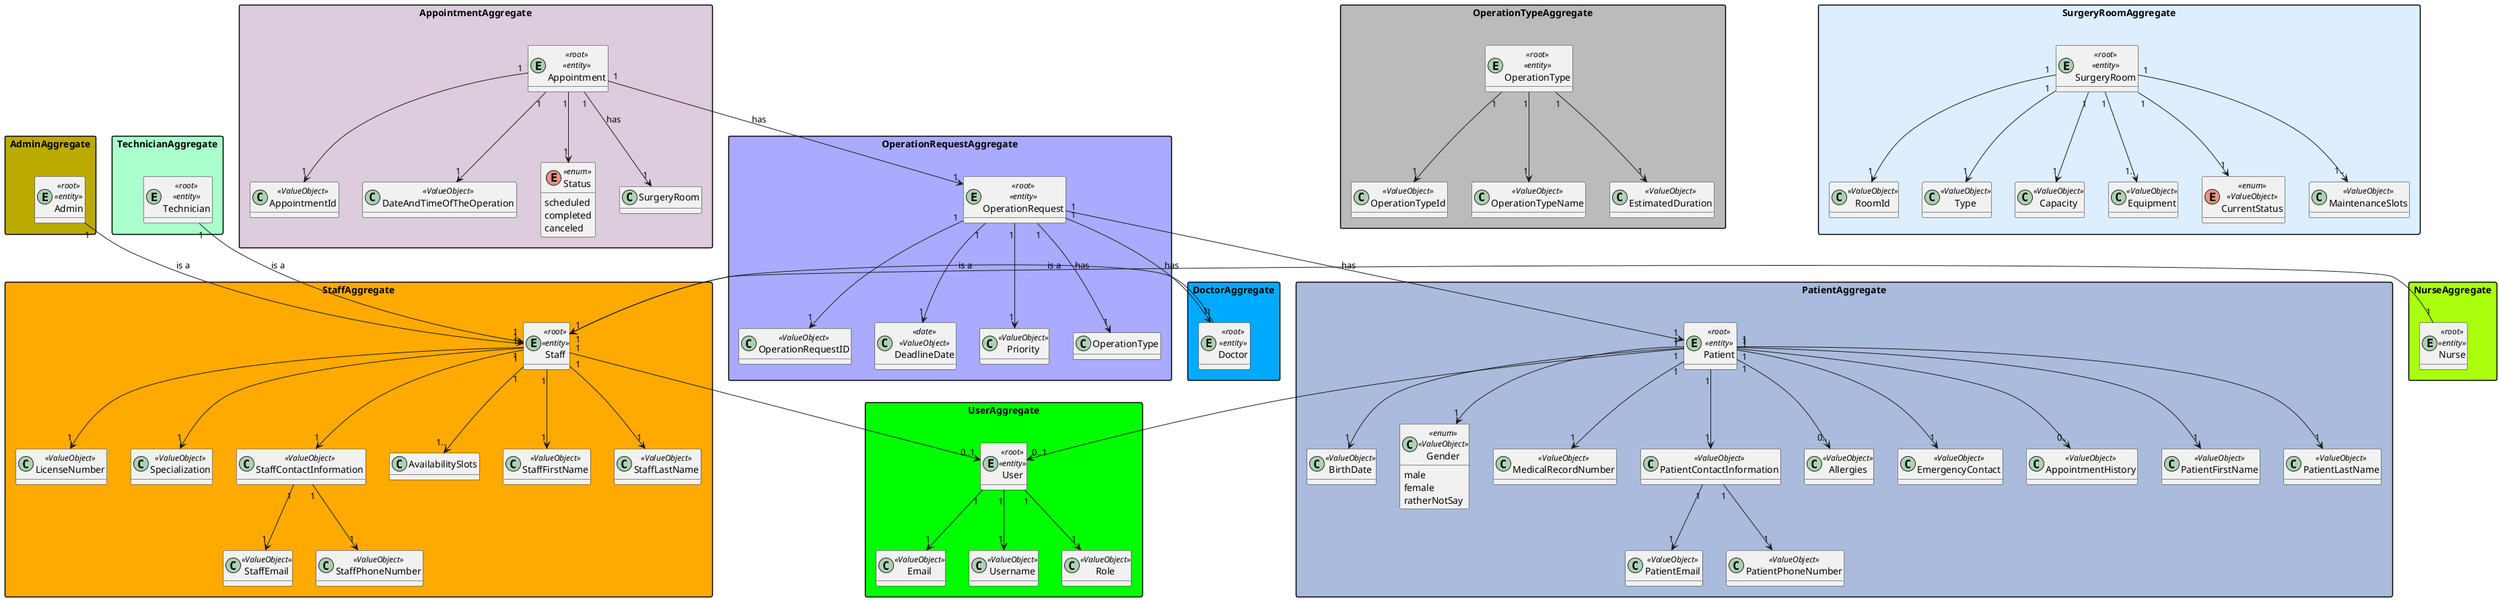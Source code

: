 @startuml

skinparam packageStyle rectangle
skinparam package {
    BackgroundColor #ffffff
    BorderColor #000000
}

hide methods

package UserAggregate #00ff00 {
    entity User <<root>> <<entity>> {}
    class Email <<ValueObject>> {}
    class Username <<ValueObject>> {}
    class Role <<ValueObject>> {}

    User "1" --> "1" Email 
    User "1" --> "1" Username
    User "1" --> "1" Role 
}

package StaffAggregate #ffaa00 {
    entity Staff <<root>> <<entity>> {}

    class LicenseNumber <<ValueObject>> {}
    class Specialization <<ValueObject>> {}  /' needs to be checked if its value '/
    class StaffContactInformation <<ValueObject>> {}
    class StaffEmail<<ValueObject>> {}
    class StaffPhoneNumber<<ValueObject>> {}
    class AvailabilitySlots {}
    class StaffFirstName <<ValueObject>> {}
    class StaffLastName <<ValueObject>> {}

    Staff "1" --> "0..1" User
    Staff "1" --> "1" LicenseNumber
    Staff "1" --> "1" Specialization
    Staff "1" --> "1" StaffContactInformation
    Staff "1" --> "1.." AvailabilitySlots
    Staff "1" --> "1" StaffFirstName
    Staff "1" --> "1" StaffLastName
    StaffContactInformation "1" --> "1" StaffEmail
    StaffContactInformation "1" --> "1" StaffPhoneNumber
}

package PatientAggregate #aabbdd {
    entity Patient <<root>> <<entity>> {}
    class BirthDate <<ValueObject>> {}
    class Gender <<enum>> <<ValueObject>> {
        male 
        female
        ratherNotSay
    }
    class MedicalRecordNumber <<ValueObject>> {}
    class PatientContactInformation <<ValueObject>> {} /' Repeated class '/
    class PatientEmail<<ValueObject>> {}
    class PatientPhoneNumber<<ValueObject>> {}
    class Allergies <<ValueObject>> {}
    class EmergencyContact <<ValueObject>> {}
    class AppointmentHistory <<ValueObject>> {}
    class PatientFirstName <<ValueObject>> {}
    class PatientLastName <<ValueObject>> {}

    Patient "1" --> "0..1" User 
    Patient "1" --> "1" BirthDate 
    Patient "1" --> "1" Gender 
    Patient "1" --> "1" MedicalRecordNumber 
    Patient "1" --> "1" PatientContactInformation 
    Patient "1" --> "0.." Allergies
    Patient "1" --> "1" EmergencyContact
    Patient "1" --> "0.." AppointmentHistory 
    Patient "1" --> "1" PatientFirstName
    Patient "1" --> "1" PatientLastName
    PatientContactInformation "1" --> "1" PatientEmail
    PatientContactInformation "1" --> "1" PatientPhoneNumber
}


package DoctorAggregate #00aaff {
    entity Doctor <<root>> <<entity>> {}

    Doctor "1" -> "1" Staff : is a 
}

package NurseAggregate #aaff0f {
    entity Nurse <<root>> <<entity>> {}

    Nurse "1" -> "1" Staff : is a
}

package AdminAggregate #bbaa00 {
    entity Admin <<root>> <<entity>> {}

    Admin "1" --> "1" Staff : is a
}

package TechnicianAggregate #aaffcc {
    entity Technician <<root>> <<entity>> {}

    Technician "1" --> "1" Staff : is a
}


package OperationRequestAggregate #aaaaff {
    entity OperationRequest <<root>> <<entity>> {}

    class OperationRequestID <<ValueObject>> {}
    class DeadlineDate <<date>> <<ValueObject>> {}
    class Priority <<ValueObject>> {}

    OperationRequest "1" --> "1" Doctor : has 
    OperationRequest "1" --> "1" Patient : has 
    OperationRequest "1" --> "1" OperationType : has 
    OperationRequest "1" --> "1" OperationRequestID 
    OperationRequest "1" --> "1" DeadlineDate
    OperationRequest "1" --> "1" Priority    
}


package OperationTypeAggregate #bbbbbb {
    entity OperationType <<root>> <<entity>> {}

    class OperationTypeId <<ValueObject>> {}
    class OperationTypeName <<ValueObject>> {}
    class EstimatedDuration <<ValueObject>> {}

    OperationType "1" --> "1" OperationTypeId
    OperationType "1" --> "1" OperationTypeName
    OperationType "1" --> "1" EstimatedDuration
}


package AppointmentAggregate #ddccdd {
    entity Appointment <<root>> <<entity>> {}

    class AppointmentId <<ValueObject>> {}
    class DateAndTimeOfTheOperation <<ValueObject>> {}
    enum Status <<enum>> {
        scheduled
        completed
        canceled
    }

    Appointment "1" --> "1" OperationRequest : has 
    Appointment "1" --> "1" SurgeryRoom : has 
    Appointment "1" --> "1" AppointmentId
    Appointment "1" --> "1" DateAndTimeOfTheOperation 
    Appointment "1" --> "1" Status 
}


package SurgeryRoomAggregate #ddeeff {
    entity SurgeryRoom <<root>> <<entity>> {}

    class RoomId <<ValueObject>> {}
    class Type <<ValueObject>> {}
    class Capacity <<ValueObject>> {}
    class Equipment <<ValueObject>> {}
    enum CurrentStatus <<enum>> <<ValueObject>> {}
    class MaintenanceSlots <<ValueObject>> {} /' ???? '/

    SurgeryRoom "1" --> "1" RoomId
    SurgeryRoom "1" --> "1" Type
    SurgeryRoom "1" --> "1" Capacity
    SurgeryRoom "1" --> "1.." Equipment
    SurgeryRoom "1" --> "1" CurrentStatus
    SurgeryRoom "1" --> "1.." MaintenanceSlots 
}

@enduml
